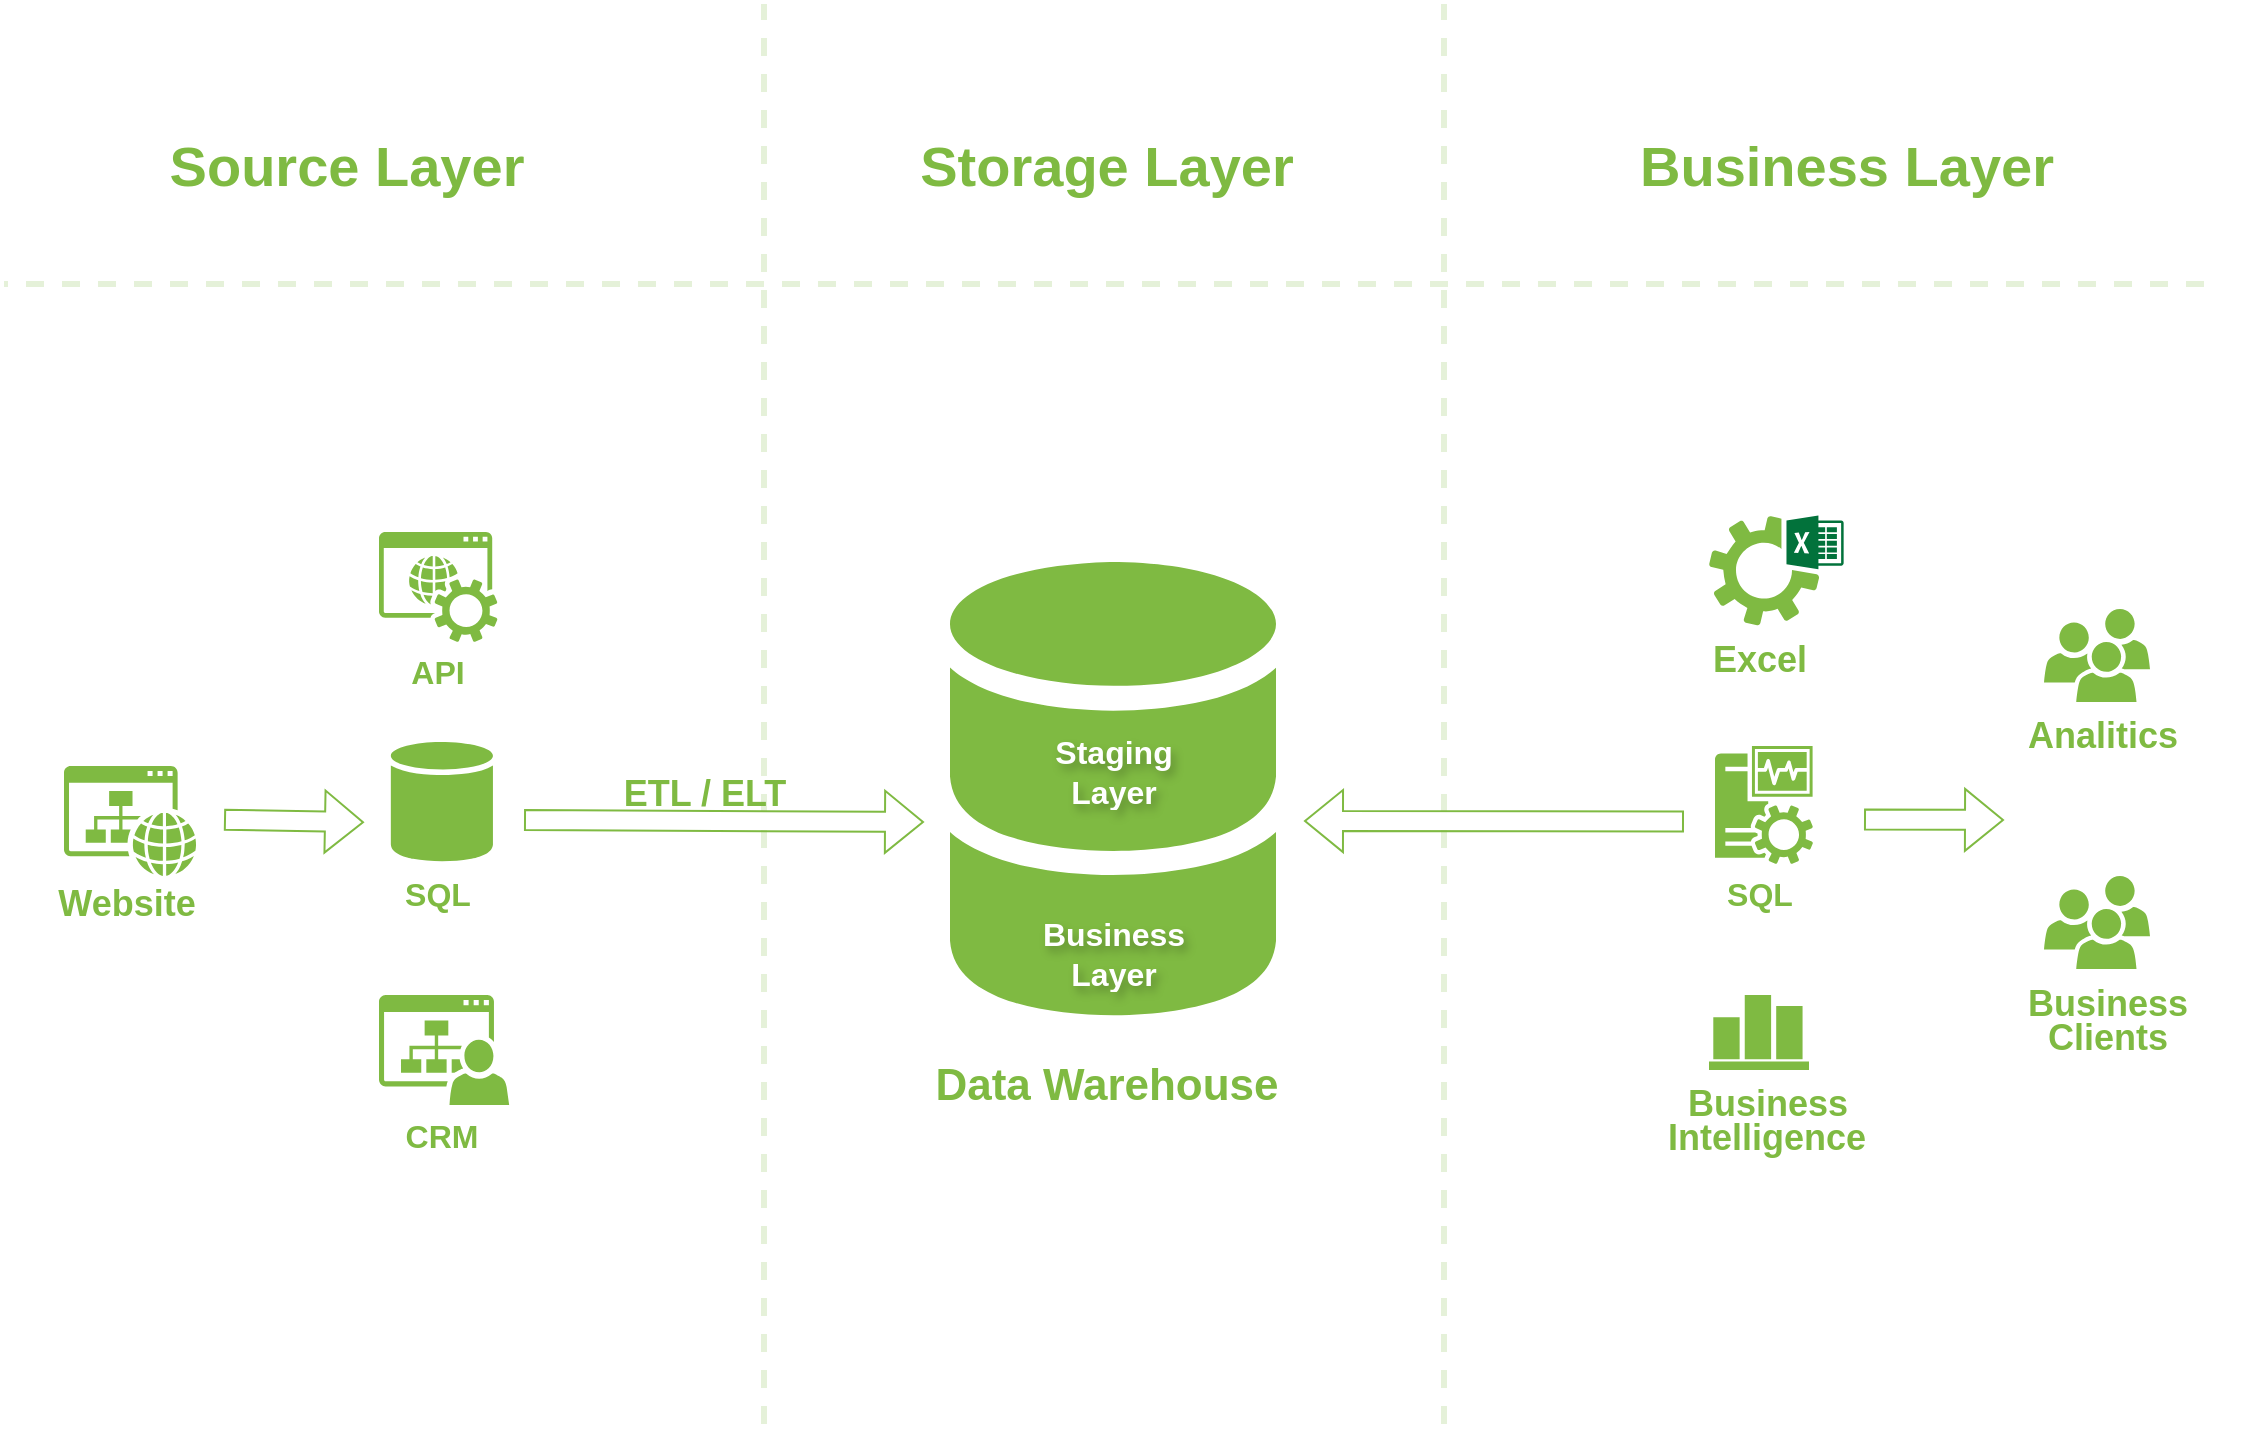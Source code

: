 <mxfile version="24.7.5">
  <diagram name="Страница — 1" id="peYWbM6JjHPWEsA8kkQf">
    <mxGraphModel dx="1434" dy="836" grid="1" gridSize="10" guides="1" tooltips="1" connect="1" arrows="1" fold="1" page="1" pageScale="1" pageWidth="1169" pageHeight="827" math="0" shadow="0">
      <root>
        <mxCell id="0" />
        <mxCell id="1" parent="0" />
        <mxCell id="jNaZMfqbhY5TBQwAqyAb-2" value="" style="sketch=0;pointerEvents=1;shadow=0;dashed=0;html=1;strokeColor=none;fillColor=#7fba42;labelPosition=center;verticalLabelPosition=bottom;verticalAlign=top;outlineConnect=0;align=center;shape=mxgraph.office.services.excel_services;aspect=fixed;" parent="1" vertex="1">
          <mxGeometry x="882.5" y="275.75" width="67.32" height="55" as="geometry" />
        </mxCell>
        <mxCell id="jNaZMfqbhY5TBQwAqyAb-9" value="" style="sketch=0;shadow=0;dashed=0;html=1;strokeColor=none;labelPosition=center;verticalLabelPosition=bottom;verticalAlign=top;outlineConnect=0;align=center;shape=mxgraph.office.databases.database_mini_2;fillColor=#7FBA42;textShadow=0;" parent="1" vertex="1">
          <mxGeometry x="503" y="299" width="163" height="230" as="geometry" />
        </mxCell>
        <mxCell id="jNaZMfqbhY5TBQwAqyAb-10" value="Business Layer" style="text;strokeColor=none;align=center;fillColor=none;html=1;verticalAlign=middle;whiteSpace=wrap;rounded=0;fontColor=#FFFFFF;fontSize=16;textShadow=1;fontStyle=1" parent="1" vertex="1">
          <mxGeometry x="555" y="480" width="60" height="30" as="geometry" />
        </mxCell>
        <mxCell id="jNaZMfqbhY5TBQwAqyAb-12" value="" style="sketch=0;pointerEvents=1;shadow=0;dashed=0;html=1;strokeColor=none;fillColor=#7fba42;labelPosition=center;verticalLabelPosition=bottom;verticalAlign=top;outlineConnect=0;align=center;shape=mxgraph.office.sites.website;aspect=fixed;" parent="1" vertex="1">
          <mxGeometry x="60" y="401" width="66.2" height="55" as="geometry" />
        </mxCell>
        <mxCell id="jNaZMfqbhY5TBQwAqyAb-15" value="" style="endArrow=none;dashed=1;html=1;rounded=0;strokeWidth=3;strokeColor=#7fba42;opacity=20;" parent="1" edge="1">
          <mxGeometry width="50" height="50" relative="1" as="geometry">
            <mxPoint x="410" y="730" as="sourcePoint" />
            <mxPoint x="410" y="20" as="targetPoint" />
          </mxGeometry>
        </mxCell>
        <mxCell id="jNaZMfqbhY5TBQwAqyAb-16" value="" style="endArrow=none;dashed=1;html=1;rounded=0;strokeWidth=3;strokeColor=#7fba42;opacity=20;" parent="1" edge="1">
          <mxGeometry width="50" height="50" relative="1" as="geometry">
            <mxPoint x="750" y="730" as="sourcePoint" />
            <mxPoint x="750" y="20" as="targetPoint" />
          </mxGeometry>
        </mxCell>
        <mxCell id="jNaZMfqbhY5TBQwAqyAb-17" value="Staging Layer" style="text;strokeColor=none;align=center;fillColor=none;html=1;verticalAlign=middle;whiteSpace=wrap;rounded=0;fontSize=16;textShadow=1;fontColor=#FFFFFF;fontStyle=1" parent="1" vertex="1">
          <mxGeometry x="555" y="389" width="60" height="30" as="geometry" />
        </mxCell>
        <mxCell id="jNaZMfqbhY5TBQwAqyAb-21" value="" style="shape=flexArrow;endArrow=classic;html=1;rounded=0;strokeColor=#7fba42;fontSize=12;" parent="1" edge="1">
          <mxGeometry width="50" height="50" relative="1" as="geometry">
            <mxPoint x="290" y="428" as="sourcePoint" />
            <mxPoint x="490" y="429" as="targetPoint" />
          </mxGeometry>
        </mxCell>
        <mxCell id="jNaZMfqbhY5TBQwAqyAb-22" value="ETL / ELT" style="edgeLabel;html=1;align=center;verticalAlign=middle;resizable=0;points=[];fontColor=#7fba42;fontStyle=1;fontSize=18;labelBorderColor=none;textShadow=0;labelBackgroundColor=none;" parent="jNaZMfqbhY5TBQwAqyAb-21" vertex="1" connectable="0">
          <mxGeometry x="-0.34" relative="1" as="geometry">
            <mxPoint x="24" y="-14" as="offset" />
          </mxGeometry>
        </mxCell>
        <mxCell id="jNaZMfqbhY5TBQwAqyAb-24" value="" style="endArrow=none;dashed=1;html=1;rounded=0;strokeWidth=3;strokeColor=#7fba42;opacity=20;" parent="1" edge="1">
          <mxGeometry width="50" height="50" relative="1" as="geometry">
            <mxPoint x="1130" y="160" as="sourcePoint" />
            <mxPoint x="30" y="160" as="targetPoint" />
          </mxGeometry>
        </mxCell>
        <mxCell id="jNaZMfqbhY5TBQwAqyAb-25" value="Website" style="edgeLabel;html=1;align=center;verticalAlign=middle;resizable=0;points=[];fontColor=#7fba42;fontStyle=1;fontSize=18;labelBorderColor=none;textShadow=0;labelBackgroundColor=none;" parent="1" vertex="1" connectable="0">
          <mxGeometry x="229.999" y="419.0" as="geometry">
            <mxPoint x="-139" y="51" as="offset" />
          </mxGeometry>
        </mxCell>
        <mxCell id="jNaZMfqbhY5TBQwAqyAb-26" value="&lt;span style=&quot;font-family: Helvetica; font-size: 18px; font-style: normal; font-variant-ligatures: normal; font-variant-caps: normal; letter-spacing: normal; orphans: 2; text-indent: 0px; text-transform: none; widows: 2; word-spacing: 0px; -webkit-text-stroke-width: 0px; white-space: nowrap; text-decoration-thickness: initial; text-decoration-style: initial; text-decoration-color: initial; float: none; display: inline !important;&quot;&gt;Excel&lt;/span&gt;" style="text;whiteSpace=wrap;html=1;textShadow=0;fontColor=#7fba42;labelBackgroundColor=none;align=center;fontStyle=1" parent="1" vertex="1">
          <mxGeometry x="857.5" y="330.75" width="100" height="50" as="geometry" />
        </mxCell>
        <mxCell id="jNaZMfqbhY5TBQwAqyAb-70" value="CRM" style="text;strokeColor=none;align=center;fillColor=none;html=1;verticalAlign=middle;whiteSpace=wrap;rounded=0;fontSize=16;textShadow=0;fontColor=#7fba42;fontStyle=1" parent="1" vertex="1">
          <mxGeometry x="218.95" y="570.5" width="60" height="30" as="geometry" />
        </mxCell>
        <mxCell id="jNaZMfqbhY5TBQwAqyAb-74" value="Data Warehouse" style="edgeLabel;html=1;align=center;verticalAlign=middle;resizable=0;points=[];fontColor=#7fba42;fontStyle=1;fontSize=22;labelBorderColor=none;textShadow=0;labelBackgroundColor=none;" parent="1" vertex="1" connectable="0">
          <mxGeometry x="719.999" y="510.0" as="geometry">
            <mxPoint x="-139" y="51" as="offset" />
          </mxGeometry>
        </mxCell>
        <mxCell id="jNaZMfqbhY5TBQwAqyAb-75" value="Source Layer" style="edgeLabel;html=1;align=center;verticalAlign=middle;resizable=0;points=[];fontColor=#7fba42;fontStyle=1;fontSize=28;labelBorderColor=none;textShadow=0;labelBackgroundColor=none;" parent="1" vertex="1" connectable="0">
          <mxGeometry x="339.999" y="50.0" as="geometry">
            <mxPoint x="-139" y="51" as="offset" />
          </mxGeometry>
        </mxCell>
        <mxCell id="jNaZMfqbhY5TBQwAqyAb-76" value="Storage Layer" style="edgeLabel;html=1;align=center;verticalAlign=middle;resizable=0;points=[];fontColor=#7fba42;fontStyle=1;fontSize=28;labelBorderColor=none;textShadow=0;labelBackgroundColor=none;" parent="1" vertex="1" connectable="0">
          <mxGeometry x="719.999" y="50.0" as="geometry">
            <mxPoint x="-139" y="51" as="offset" />
          </mxGeometry>
        </mxCell>
        <mxCell id="jNaZMfqbhY5TBQwAqyAb-77" value="Business Layer" style="edgeLabel;html=1;align=center;verticalAlign=middle;resizable=0;points=[];fontColor=#7fba42;fontStyle=1;fontSize=28;labelBorderColor=none;textShadow=0;labelBackgroundColor=none;" parent="1" vertex="1" connectable="0">
          <mxGeometry x="1089.999" y="50.0" as="geometry">
            <mxPoint x="-139" y="51" as="offset" />
          </mxGeometry>
        </mxCell>
        <mxCell id="jNaZMfqbhY5TBQwAqyAb-78" value="" style="sketch=0;pointerEvents=1;shadow=0;dashed=0;html=1;strokeColor=none;labelPosition=center;verticalLabelPosition=bottom;verticalAlign=top;outlineConnect=0;align=center;shape=mxgraph.office.users.users;fillColor=#7FBA42;" parent="1" vertex="1">
          <mxGeometry x="1050" y="322.5" width="53" height="46.5" as="geometry" />
        </mxCell>
        <mxCell id="jNaZMfqbhY5TBQwAqyAb-80" value="&lt;span style=&quot;color: rgb(127, 186, 66); font-family: Helvetica; font-size: 18px; font-style: normal; font-variant-ligatures: normal; font-variant-caps: normal; font-weight: 700; letter-spacing: normal; orphans: 2; text-align: center; text-indent: 0px; text-transform: none; widows: 2; word-spacing: 0px; -webkit-text-stroke-width: 0px; white-space: nowrap; text-decoration-thickness: initial; text-decoration-style: initial; text-decoration-color: initial; float: none; display: inline !important;&quot;&gt;Analitics&lt;/span&gt;" style="text;whiteSpace=wrap;html=1;textShadow=0;labelBackgroundColor=none;" parent="1" vertex="1">
          <mxGeometry x="1040" y="369" width="100" height="50" as="geometry" />
        </mxCell>
        <mxCell id="jNaZMfqbhY5TBQwAqyAb-83" value="SQL" style="text;strokeColor=none;align=center;fillColor=none;html=1;verticalAlign=middle;whiteSpace=wrap;rounded=0;fontSize=16;textShadow=0;fontColor=#7fba42;fontStyle=1" parent="1" vertex="1">
          <mxGeometry x="217.12" y="450" width="60" height="30" as="geometry" />
        </mxCell>
        <mxCell id="jNaZMfqbhY5TBQwAqyAb-85" value="&lt;span style=&quot;color: rgb(127, 186, 66); font-family: Helvetica; font-size: 18px; font-style: normal; font-variant-ligatures: normal; font-variant-caps: normal; font-weight: 700; letter-spacing: normal; orphans: 2; text-align: center; text-indent: 0px; text-transform: none; widows: 2; word-spacing: 0px; -webkit-text-stroke-width: 0px; white-space: nowrap; text-decoration-thickness: initial; text-decoration-style: initial; text-decoration-color: initial; float: none; display: inline !important;&quot;&gt;Business&lt;/span&gt;" style="text;whiteSpace=wrap;html=1;textShadow=0;labelBackgroundColor=none;" parent="1" vertex="1">
          <mxGeometry x="870" y="553" width="100" height="50" as="geometry" />
        </mxCell>
        <mxCell id="jNaZMfqbhY5TBQwAqyAb-86" value="&lt;span style=&quot;color: rgb(127, 186, 66); font-family: Helvetica; font-size: 18px; font-style: normal; font-variant-ligatures: normal; font-variant-caps: normal; font-weight: 700; letter-spacing: normal; orphans: 2; text-align: center; text-indent: 0px; text-transform: none; widows: 2; word-spacing: 0px; -webkit-text-stroke-width: 0px; white-space: nowrap; text-decoration-thickness: initial; text-decoration-style: initial; text-decoration-color: initial; float: none; display: inline !important;&quot;&gt;Intelligence&lt;/span&gt;" style="text;whiteSpace=wrap;html=1;labelBackgroundColor=none;textShadow=0;" parent="1" vertex="1">
          <mxGeometry x="860" y="570" width="130" height="50" as="geometry" />
        </mxCell>
        <mxCell id="jNaZMfqbhY5TBQwAqyAb-87" value="" style="verticalLabelPosition=bottom;sketch=0;html=1;fillColor=#7fba42;strokeColor=none;verticalAlign=top;pointerEvents=1;align=center;shape=mxgraph.cisco_safe.business_icons.icon16;fontColor=#ffffff;" parent="1" vertex="1">
          <mxGeometry x="882.5" y="515.5" width="50" height="37.5" as="geometry" />
        </mxCell>
        <mxCell id="jNaZMfqbhY5TBQwAqyAb-90" value="" style="shape=flexArrow;endArrow=classic;html=1;rounded=0;strokeColor=#7fba42;fontSize=12;" parent="1" edge="1">
          <mxGeometry width="50" height="50" relative="1" as="geometry">
            <mxPoint x="960" y="427.75" as="sourcePoint" />
            <mxPoint x="1030" y="428" as="targetPoint" />
          </mxGeometry>
        </mxCell>
        <mxCell id="jNaZMfqbhY5TBQwAqyAb-91" value="" style="shape=flexArrow;endArrow=classic;html=1;rounded=0;strokeColor=#7fba42;fontSize=12;" parent="1" edge="1">
          <mxGeometry width="50" height="50" relative="1" as="geometry">
            <mxPoint x="140" y="427.88" as="sourcePoint" />
            <mxPoint x="210" y="429.13" as="targetPoint" />
          </mxGeometry>
        </mxCell>
        <mxCell id="jNaZMfqbhY5TBQwAqyAb-97" value="" style="sketch=0;pointerEvents=1;shadow=0;dashed=0;html=1;strokeColor=none;labelPosition=center;verticalLabelPosition=bottom;verticalAlign=top;outlineConnect=0;align=center;shape=mxgraph.office.users.users;fillColor=#7FBA42;" parent="1" vertex="1">
          <mxGeometry x="1050" y="456" width="53" height="46.5" as="geometry" />
        </mxCell>
        <mxCell id="jNaZMfqbhY5TBQwAqyAb-99" value="&lt;span style=&quot;color: rgb(127, 186, 66); font-family: Helvetica; font-size: 18px; font-style: normal; font-variant-ligatures: normal; font-variant-caps: normal; font-weight: 700; letter-spacing: normal; orphans: 2; text-align: center; text-indent: 0px; text-transform: none; widows: 2; word-spacing: 0px; -webkit-text-stroke-width: 0px; white-space: nowrap; text-decoration-thickness: initial; text-decoration-style: initial; text-decoration-color: initial; float: none; display: inline !important;&quot;&gt;Clients&lt;/span&gt;" style="text;whiteSpace=wrap;html=1;textShadow=0;labelBackgroundColor=none;" parent="1" vertex="1">
          <mxGeometry x="1050" y="520" width="100" height="50" as="geometry" />
        </mxCell>
        <mxCell id="jNaZMfqbhY5TBQwAqyAb-102" value="" style="shape=flexArrow;endArrow=classic;html=1;rounded=0;strokeColor=#7fba42;fontSize=12;" parent="1" edge="1">
          <mxGeometry width="50" height="50" relative="1" as="geometry">
            <mxPoint x="870" y="428.75" as="sourcePoint" />
            <mxPoint x="680" y="428.5" as="targetPoint" />
          </mxGeometry>
        </mxCell>
        <mxCell id="g1t-Stv2DLexX9b2Rynu-3" value="API" style="text;strokeColor=none;align=center;fillColor=none;html=1;verticalAlign=middle;whiteSpace=wrap;rounded=0;fontSize=16;textShadow=0;fontColor=#7fba42;fontStyle=1" parent="1" vertex="1">
          <mxGeometry x="217.12" y="339" width="60" height="30" as="geometry" />
        </mxCell>
        <mxCell id="g1t-Stv2DLexX9b2Rynu-4" value="&lt;span style=&quot;color: rgb(127, 186, 66); font-family: Helvetica; font-size: 18px; font-style: normal; font-variant-ligatures: normal; font-variant-caps: normal; font-weight: 700; letter-spacing: normal; orphans: 2; text-align: center; text-indent: 0px; text-transform: none; widows: 2; word-spacing: 0px; -webkit-text-stroke-width: 0px; white-space: nowrap; text-decoration-thickness: initial; text-decoration-style: initial; text-decoration-color: initial; float: none; display: inline !important;&quot;&gt;Business&lt;/span&gt;" style="text;whiteSpace=wrap;html=1;textShadow=0;labelBackgroundColor=none;" parent="1" vertex="1">
          <mxGeometry x="1040" y="502.5" width="100" height="50" as="geometry" />
        </mxCell>
        <mxCell id="im3trnVgjk5g96M-hLzO-1" value="" style="sketch=0;pointerEvents=1;shadow=0;dashed=0;html=1;strokeColor=none;fillColor=#7fba42;labelPosition=center;verticalLabelPosition=bottom;verticalAlign=top;outlineConnect=0;align=center;shape=mxgraph.office.services.online_hosted_services;aspect=fixed;" parent="1" vertex="1">
          <mxGeometry x="217.5" y="284" width="59.24" height="55" as="geometry" />
        </mxCell>
        <mxCell id="im3trnVgjk5g96M-hLzO-4" value="" style="sketch=0;pointerEvents=1;shadow=0;dashed=0;html=1;strokeColor=none;fillColor=#7fba42;labelPosition=center;verticalLabelPosition=bottom;verticalAlign=top;outlineConnect=0;align=center;shape=mxgraph.office.sites.my_site;aspect=fixed;" parent="1" vertex="1">
          <mxGeometry x="217.5" y="515.5" width="65.08" height="55" as="geometry" />
        </mxCell>
        <mxCell id="im3trnVgjk5g96M-hLzO-6" value="" style="sketch=0;pointerEvents=1;shadow=0;dashed=0;html=1;strokeColor=none;fillColor=#7fba42;labelPosition=center;verticalLabelPosition=bottom;verticalAlign=top;outlineConnect=0;align=center;shape=mxgraph.office.servers.monitoring_sql_reporting_services;fontColor=#7fba42;" parent="1" vertex="1">
          <mxGeometry x="885.5" y="391" width="49" height="59" as="geometry" />
        </mxCell>
        <mxCell id="m6-Ide0_FgdEJkoiMvOR-1" value="" style="sketch=0;shadow=0;dashed=0;html=1;strokeColor=none;labelPosition=center;verticalLabelPosition=bottom;verticalAlign=top;outlineConnect=0;align=center;shape=mxgraph.office.databases.database;fillColor=#7FBA42;" vertex="1" parent="1">
          <mxGeometry x="223.42" y="389" width="51.05" height="60" as="geometry" />
        </mxCell>
        <mxCell id="m6-Ide0_FgdEJkoiMvOR-2" value="SQL" style="text;strokeColor=none;align=center;fillColor=none;html=1;verticalAlign=middle;whiteSpace=wrap;rounded=0;fontSize=16;textShadow=0;fontColor=#7fba42;fontStyle=1" vertex="1" parent="1">
          <mxGeometry x="877.5" y="450" width="60" height="30" as="geometry" />
        </mxCell>
      </root>
    </mxGraphModel>
  </diagram>
</mxfile>
